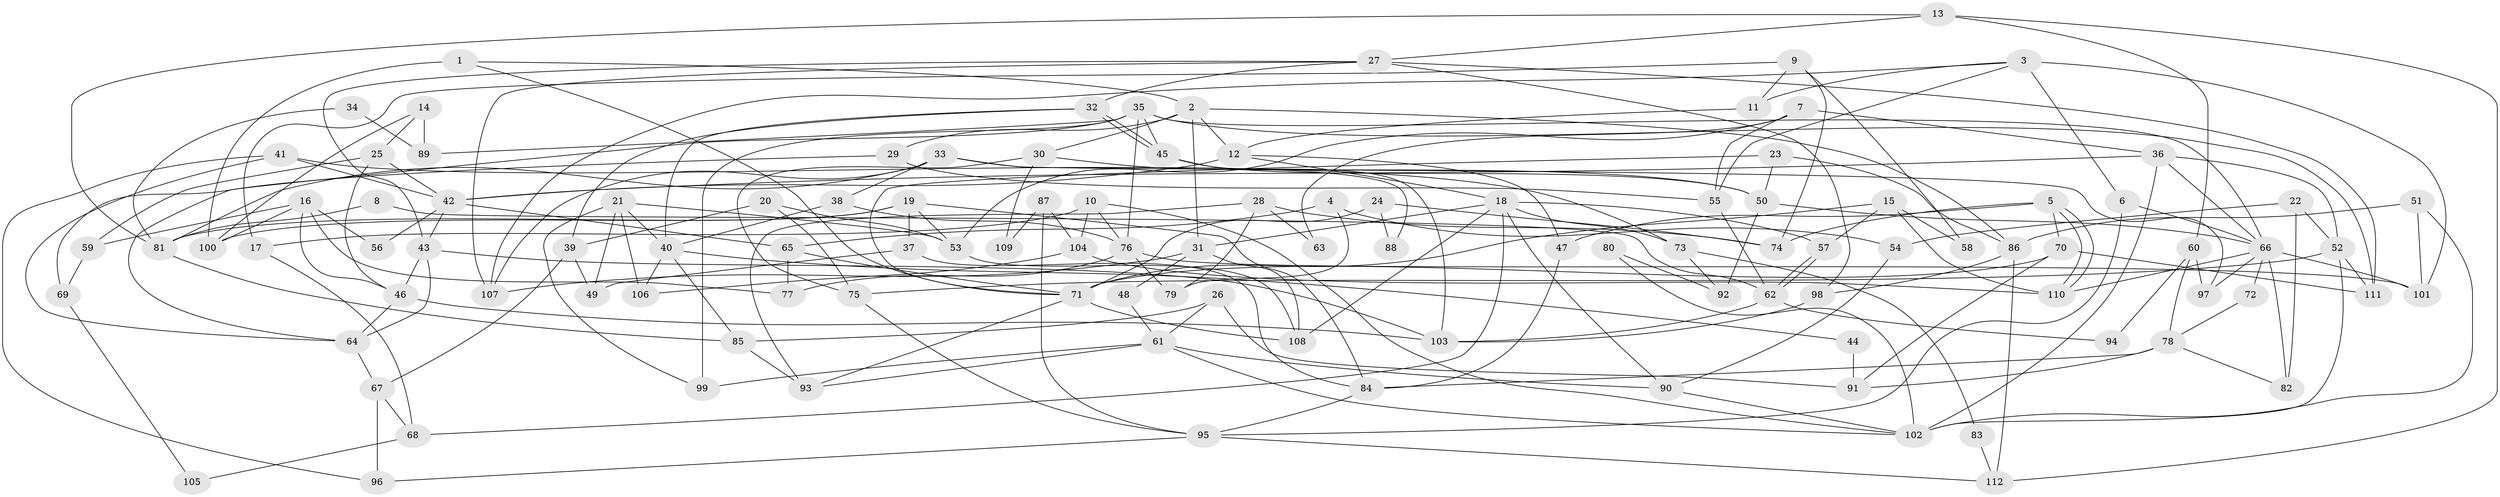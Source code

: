 // Generated by graph-tools (version 1.1) at 2025/36/03/09/25 02:36:12]
// undirected, 112 vertices, 224 edges
graph export_dot {
graph [start="1"]
  node [color=gray90,style=filled];
  1;
  2;
  3;
  4;
  5;
  6;
  7;
  8;
  9;
  10;
  11;
  12;
  13;
  14;
  15;
  16;
  17;
  18;
  19;
  20;
  21;
  22;
  23;
  24;
  25;
  26;
  27;
  28;
  29;
  30;
  31;
  32;
  33;
  34;
  35;
  36;
  37;
  38;
  39;
  40;
  41;
  42;
  43;
  44;
  45;
  46;
  47;
  48;
  49;
  50;
  51;
  52;
  53;
  54;
  55;
  56;
  57;
  58;
  59;
  60;
  61;
  62;
  63;
  64;
  65;
  66;
  67;
  68;
  69;
  70;
  71;
  72;
  73;
  74;
  75;
  76;
  77;
  78;
  79;
  80;
  81;
  82;
  83;
  84;
  85;
  86;
  87;
  88;
  89;
  90;
  91;
  92;
  93;
  94;
  95;
  96;
  97;
  98;
  99;
  100;
  101;
  102;
  103;
  104;
  105;
  106;
  107;
  108;
  109;
  110;
  111;
  112;
  1 -- 71;
  1 -- 2;
  1 -- 100;
  2 -- 86;
  2 -- 31;
  2 -- 12;
  2 -- 29;
  2 -- 30;
  3 -- 107;
  3 -- 55;
  3 -- 6;
  3 -- 11;
  3 -- 101;
  4 -- 79;
  4 -- 65;
  4 -- 54;
  5 -- 110;
  5 -- 110;
  5 -- 47;
  5 -- 70;
  5 -- 74;
  6 -- 66;
  6 -- 95;
  7 -- 36;
  7 -- 53;
  7 -- 55;
  7 -- 63;
  8 -- 81;
  8 -- 62;
  9 -- 11;
  9 -- 17;
  9 -- 58;
  9 -- 74;
  10 -- 104;
  10 -- 76;
  10 -- 17;
  10 -- 102;
  11 -- 12;
  12 -- 18;
  12 -- 42;
  12 -- 47;
  13 -- 81;
  13 -- 27;
  13 -- 60;
  13 -- 112;
  14 -- 25;
  14 -- 100;
  14 -- 89;
  15 -- 71;
  15 -- 110;
  15 -- 57;
  15 -- 58;
  16 -- 100;
  16 -- 46;
  16 -- 56;
  16 -- 59;
  16 -- 77;
  17 -- 68;
  18 -- 90;
  18 -- 57;
  18 -- 31;
  18 -- 68;
  18 -- 73;
  18 -- 108;
  19 -- 53;
  19 -- 84;
  19 -- 37;
  19 -- 81;
  19 -- 100;
  20 -- 39;
  20 -- 75;
  20 -- 53;
  21 -- 99;
  21 -- 53;
  21 -- 40;
  21 -- 49;
  21 -- 106;
  22 -- 52;
  22 -- 82;
  22 -- 54;
  23 -- 50;
  23 -- 86;
  23 -- 71;
  24 -- 71;
  24 -- 74;
  24 -- 88;
  25 -- 46;
  25 -- 42;
  25 -- 59;
  26 -- 61;
  26 -- 85;
  26 -- 91;
  27 -- 32;
  27 -- 43;
  27 -- 98;
  27 -- 107;
  27 -- 111;
  28 -- 93;
  28 -- 74;
  28 -- 63;
  28 -- 79;
  29 -- 55;
  29 -- 69;
  30 -- 75;
  30 -- 50;
  30 -- 109;
  31 -- 108;
  31 -- 48;
  31 -- 107;
  32 -- 40;
  32 -- 45;
  32 -- 45;
  32 -- 39;
  33 -- 107;
  33 -- 81;
  33 -- 38;
  33 -- 88;
  33 -- 97;
  34 -- 89;
  34 -- 81;
  35 -- 64;
  35 -- 66;
  35 -- 45;
  35 -- 76;
  35 -- 89;
  35 -- 99;
  35 -- 111;
  36 -- 52;
  36 -- 66;
  36 -- 42;
  36 -- 102;
  37 -- 84;
  37 -- 49;
  38 -- 76;
  38 -- 40;
  39 -- 49;
  39 -- 67;
  40 -- 44;
  40 -- 85;
  40 -- 106;
  41 -- 64;
  41 -- 42;
  41 -- 73;
  41 -- 96;
  42 -- 43;
  42 -- 56;
  42 -- 65;
  43 -- 64;
  43 -- 46;
  43 -- 103;
  44 -- 91;
  45 -- 50;
  45 -- 103;
  46 -- 103;
  46 -- 64;
  47 -- 84;
  48 -- 61;
  50 -- 66;
  50 -- 92;
  51 -- 102;
  51 -- 101;
  51 -- 86;
  52 -- 102;
  52 -- 111;
  52 -- 75;
  53 -- 108;
  54 -- 90;
  55 -- 62;
  57 -- 62;
  57 -- 62;
  59 -- 69;
  60 -- 97;
  60 -- 78;
  60 -- 94;
  61 -- 90;
  61 -- 102;
  61 -- 93;
  61 -- 99;
  62 -- 103;
  62 -- 94;
  64 -- 67;
  65 -- 71;
  65 -- 77;
  66 -- 101;
  66 -- 72;
  66 -- 82;
  66 -- 97;
  66 -- 110;
  67 -- 96;
  67 -- 68;
  68 -- 105;
  69 -- 105;
  70 -- 111;
  70 -- 71;
  70 -- 91;
  71 -- 93;
  71 -- 108;
  72 -- 78;
  73 -- 83;
  73 -- 92;
  75 -- 95;
  76 -- 77;
  76 -- 79;
  76 -- 101;
  78 -- 91;
  78 -- 82;
  78 -- 84;
  80 -- 92;
  80 -- 102;
  81 -- 85;
  83 -- 112;
  84 -- 95;
  85 -- 93;
  86 -- 98;
  86 -- 112;
  87 -- 104;
  87 -- 95;
  87 -- 109;
  90 -- 102;
  95 -- 112;
  95 -- 96;
  98 -- 103;
  104 -- 106;
  104 -- 110;
}
